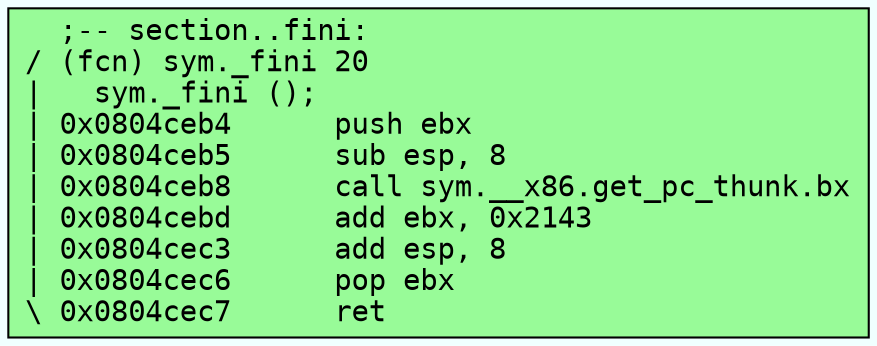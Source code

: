 digraph code {
	graph [bgcolor=azure fontsize=8 fontname="Courier" splines="ortho"];
	node [fillcolor=gray style=filled shape=box];
	edge [arrowhead="normal"];
	"0x0804ceb4" [URL="sym._fini/0x0804ceb4", fillcolor="palegreen",color="black", fontname="Courier",label="  ;-- section..fini:\l/ (fcn) sym._fini 20\l|   sym._fini ();\l| 0x0804ceb4      push ebx\l| 0x0804ceb5      sub esp, 8\l| 0x0804ceb8      call sym.__x86.get_pc_thunk.bx\l| 0x0804cebd      add ebx, 0x2143\l| 0x0804cec3      add esp, 8\l| 0x0804cec6      pop ebx\l\\ 0x0804cec7      ret\l"]
}
